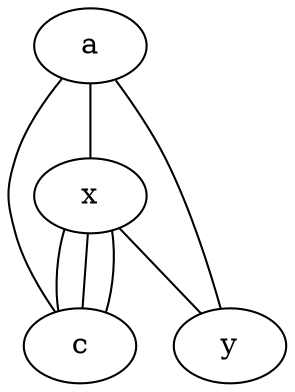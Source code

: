 graph test2 {
       a -- c;
       a -- {x y};
       x -- c [w=10.0];
       x -- c [w=10.0];
       x -- c [w=10.0];
       x -- y [w=5.0,len=3];
}

